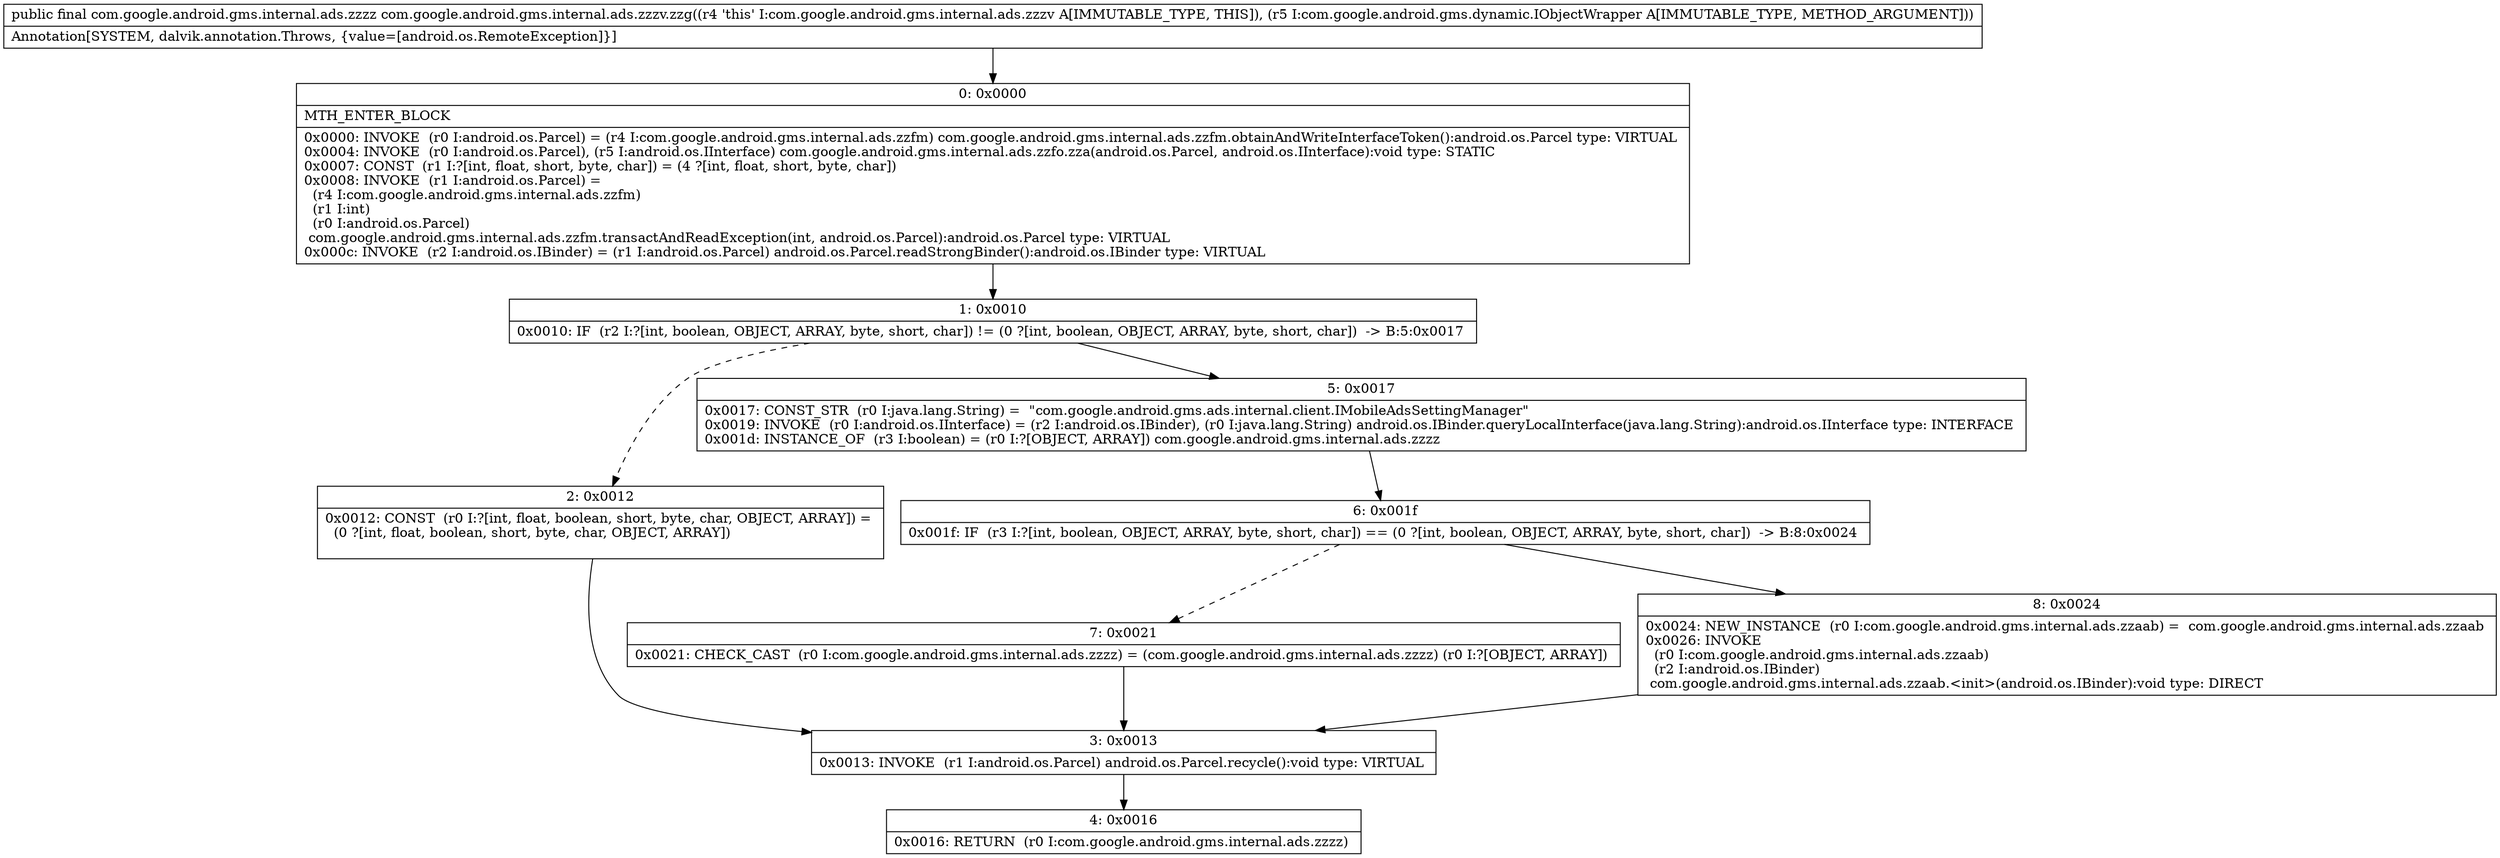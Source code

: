 digraph "CFG forcom.google.android.gms.internal.ads.zzzv.zzg(Lcom\/google\/android\/gms\/dynamic\/IObjectWrapper;)Lcom\/google\/android\/gms\/internal\/ads\/zzzz;" {
Node_0 [shape=record,label="{0\:\ 0x0000|MTH_ENTER_BLOCK\l|0x0000: INVOKE  (r0 I:android.os.Parcel) = (r4 I:com.google.android.gms.internal.ads.zzfm) com.google.android.gms.internal.ads.zzfm.obtainAndWriteInterfaceToken():android.os.Parcel type: VIRTUAL \l0x0004: INVOKE  (r0 I:android.os.Parcel), (r5 I:android.os.IInterface) com.google.android.gms.internal.ads.zzfo.zza(android.os.Parcel, android.os.IInterface):void type: STATIC \l0x0007: CONST  (r1 I:?[int, float, short, byte, char]) = (4 ?[int, float, short, byte, char]) \l0x0008: INVOKE  (r1 I:android.os.Parcel) = \l  (r4 I:com.google.android.gms.internal.ads.zzfm)\l  (r1 I:int)\l  (r0 I:android.os.Parcel)\l com.google.android.gms.internal.ads.zzfm.transactAndReadException(int, android.os.Parcel):android.os.Parcel type: VIRTUAL \l0x000c: INVOKE  (r2 I:android.os.IBinder) = (r1 I:android.os.Parcel) android.os.Parcel.readStrongBinder():android.os.IBinder type: VIRTUAL \l}"];
Node_1 [shape=record,label="{1\:\ 0x0010|0x0010: IF  (r2 I:?[int, boolean, OBJECT, ARRAY, byte, short, char]) != (0 ?[int, boolean, OBJECT, ARRAY, byte, short, char])  \-\> B:5:0x0017 \l}"];
Node_2 [shape=record,label="{2\:\ 0x0012|0x0012: CONST  (r0 I:?[int, float, boolean, short, byte, char, OBJECT, ARRAY]) = \l  (0 ?[int, float, boolean, short, byte, char, OBJECT, ARRAY])\l \l}"];
Node_3 [shape=record,label="{3\:\ 0x0013|0x0013: INVOKE  (r1 I:android.os.Parcel) android.os.Parcel.recycle():void type: VIRTUAL \l}"];
Node_4 [shape=record,label="{4\:\ 0x0016|0x0016: RETURN  (r0 I:com.google.android.gms.internal.ads.zzzz) \l}"];
Node_5 [shape=record,label="{5\:\ 0x0017|0x0017: CONST_STR  (r0 I:java.lang.String) =  \"com.google.android.gms.ads.internal.client.IMobileAdsSettingManager\" \l0x0019: INVOKE  (r0 I:android.os.IInterface) = (r2 I:android.os.IBinder), (r0 I:java.lang.String) android.os.IBinder.queryLocalInterface(java.lang.String):android.os.IInterface type: INTERFACE \l0x001d: INSTANCE_OF  (r3 I:boolean) = (r0 I:?[OBJECT, ARRAY]) com.google.android.gms.internal.ads.zzzz \l}"];
Node_6 [shape=record,label="{6\:\ 0x001f|0x001f: IF  (r3 I:?[int, boolean, OBJECT, ARRAY, byte, short, char]) == (0 ?[int, boolean, OBJECT, ARRAY, byte, short, char])  \-\> B:8:0x0024 \l}"];
Node_7 [shape=record,label="{7\:\ 0x0021|0x0021: CHECK_CAST  (r0 I:com.google.android.gms.internal.ads.zzzz) = (com.google.android.gms.internal.ads.zzzz) (r0 I:?[OBJECT, ARRAY]) \l}"];
Node_8 [shape=record,label="{8\:\ 0x0024|0x0024: NEW_INSTANCE  (r0 I:com.google.android.gms.internal.ads.zzaab) =  com.google.android.gms.internal.ads.zzaab \l0x0026: INVOKE  \l  (r0 I:com.google.android.gms.internal.ads.zzaab)\l  (r2 I:android.os.IBinder)\l com.google.android.gms.internal.ads.zzaab.\<init\>(android.os.IBinder):void type: DIRECT \l}"];
MethodNode[shape=record,label="{public final com.google.android.gms.internal.ads.zzzz com.google.android.gms.internal.ads.zzzv.zzg((r4 'this' I:com.google.android.gms.internal.ads.zzzv A[IMMUTABLE_TYPE, THIS]), (r5 I:com.google.android.gms.dynamic.IObjectWrapper A[IMMUTABLE_TYPE, METHOD_ARGUMENT]))  | Annotation[SYSTEM, dalvik.annotation.Throws, \{value=[android.os.RemoteException]\}]\l}"];
MethodNode -> Node_0;
Node_0 -> Node_1;
Node_1 -> Node_2[style=dashed];
Node_1 -> Node_5;
Node_2 -> Node_3;
Node_3 -> Node_4;
Node_5 -> Node_6;
Node_6 -> Node_7[style=dashed];
Node_6 -> Node_8;
Node_7 -> Node_3;
Node_8 -> Node_3;
}

